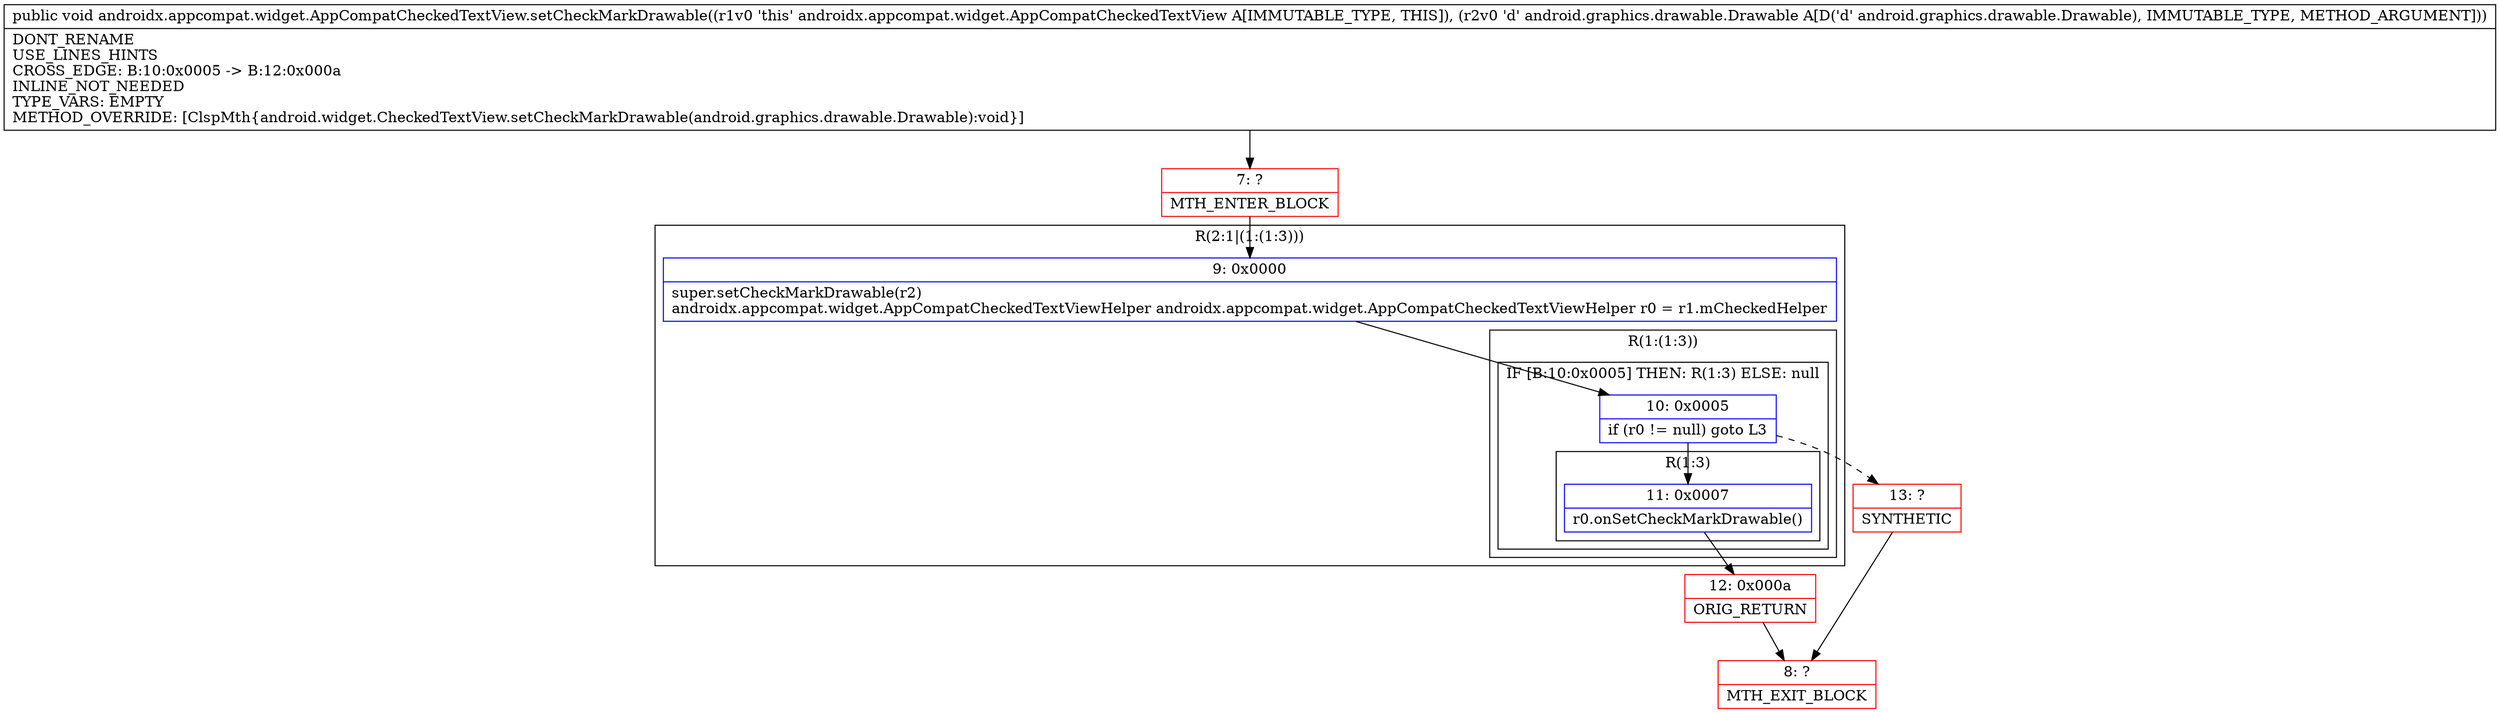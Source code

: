 digraph "CFG forandroidx.appcompat.widget.AppCompatCheckedTextView.setCheckMarkDrawable(Landroid\/graphics\/drawable\/Drawable;)V" {
subgraph cluster_Region_1248236051 {
label = "R(2:1|(1:(1:3)))";
node [shape=record,color=blue];
Node_9 [shape=record,label="{9\:\ 0x0000|super.setCheckMarkDrawable(r2)\landroidx.appcompat.widget.AppCompatCheckedTextViewHelper androidx.appcompat.widget.AppCompatCheckedTextViewHelper r0 = r1.mCheckedHelper\l}"];
subgraph cluster_Region_877864464 {
label = "R(1:(1:3))";
node [shape=record,color=blue];
subgraph cluster_IfRegion_2063763425 {
label = "IF [B:10:0x0005] THEN: R(1:3) ELSE: null";
node [shape=record,color=blue];
Node_10 [shape=record,label="{10\:\ 0x0005|if (r0 != null) goto L3\l}"];
subgraph cluster_Region_70712115 {
label = "R(1:3)";
node [shape=record,color=blue];
Node_11 [shape=record,label="{11\:\ 0x0007|r0.onSetCheckMarkDrawable()\l}"];
}
}
}
}
Node_7 [shape=record,color=red,label="{7\:\ ?|MTH_ENTER_BLOCK\l}"];
Node_12 [shape=record,color=red,label="{12\:\ 0x000a|ORIG_RETURN\l}"];
Node_8 [shape=record,color=red,label="{8\:\ ?|MTH_EXIT_BLOCK\l}"];
Node_13 [shape=record,color=red,label="{13\:\ ?|SYNTHETIC\l}"];
MethodNode[shape=record,label="{public void androidx.appcompat.widget.AppCompatCheckedTextView.setCheckMarkDrawable((r1v0 'this' androidx.appcompat.widget.AppCompatCheckedTextView A[IMMUTABLE_TYPE, THIS]), (r2v0 'd' android.graphics.drawable.Drawable A[D('d' android.graphics.drawable.Drawable), IMMUTABLE_TYPE, METHOD_ARGUMENT]))  | DONT_RENAME\lUSE_LINES_HINTS\lCROSS_EDGE: B:10:0x0005 \-\> B:12:0x000a\lINLINE_NOT_NEEDED\lTYPE_VARS: EMPTY\lMETHOD_OVERRIDE: [ClspMth\{android.widget.CheckedTextView.setCheckMarkDrawable(android.graphics.drawable.Drawable):void\}]\l}"];
MethodNode -> Node_7;Node_9 -> Node_10;
Node_10 -> Node_11;
Node_10 -> Node_13[style=dashed];
Node_11 -> Node_12;
Node_7 -> Node_9;
Node_12 -> Node_8;
Node_13 -> Node_8;
}

